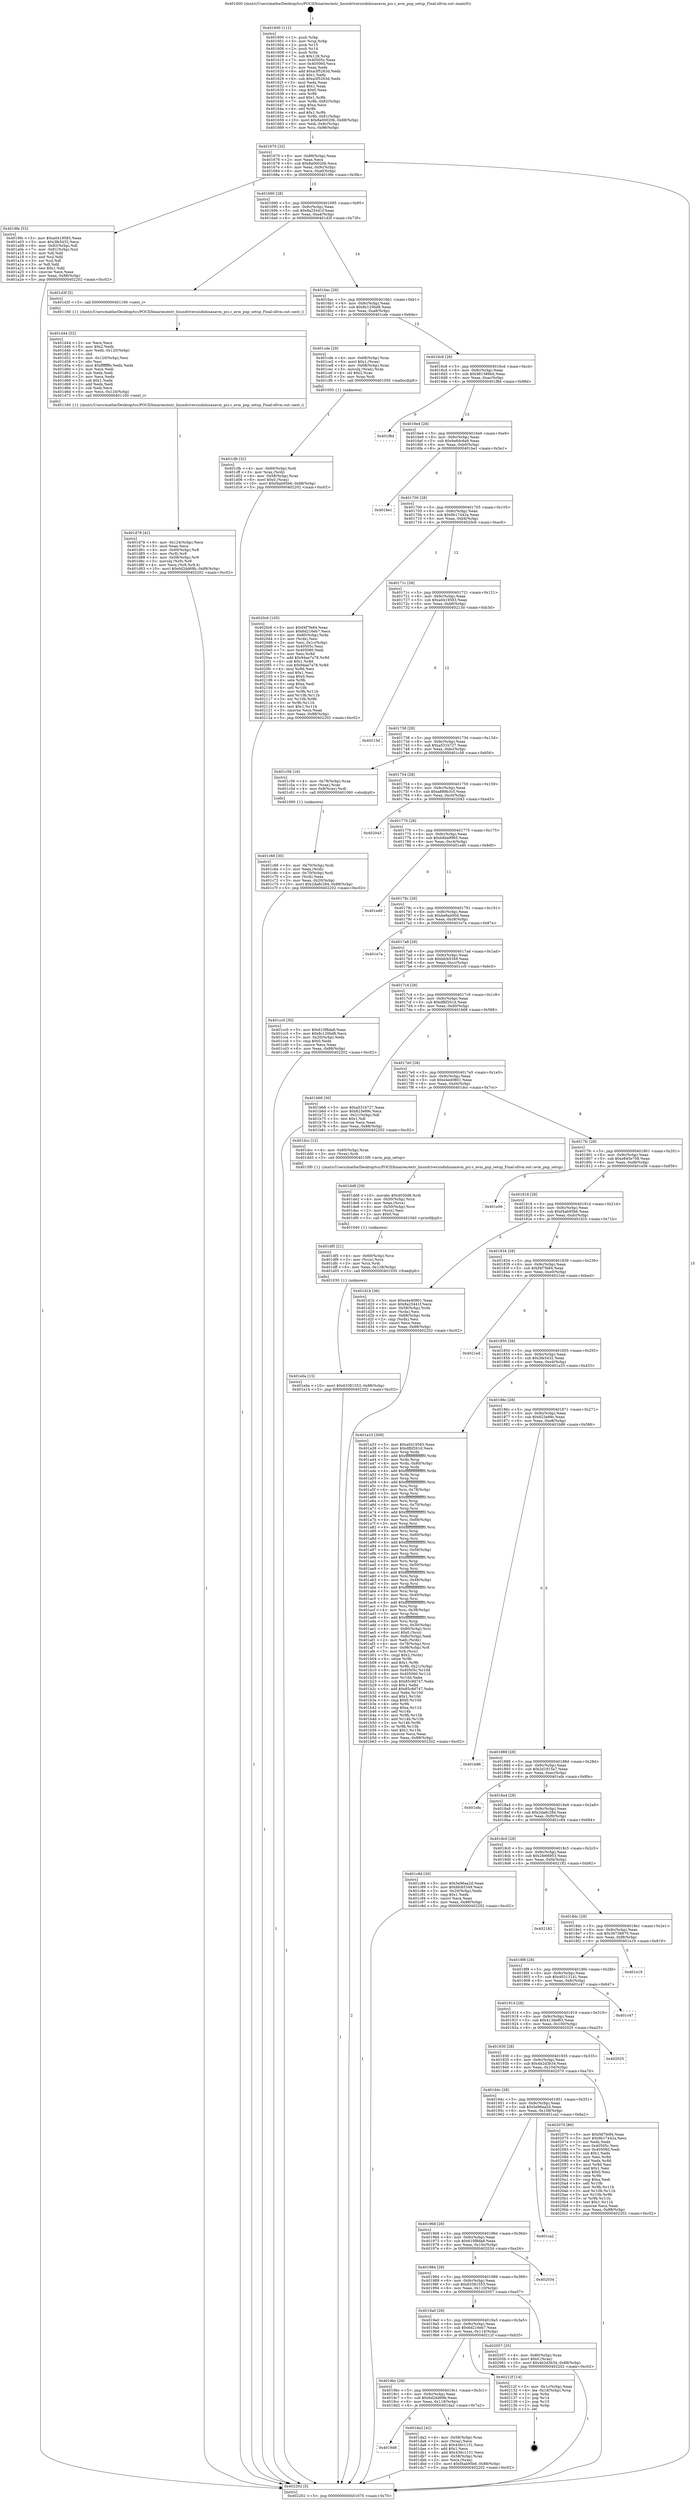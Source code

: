 digraph "0x401600" {
  label = "0x401600 (/mnt/c/Users/mathe/Desktop/tcc/POCII/binaries/extr_linuxdriversisdnhisaxavm_pci.c_avm_pnp_setup_Final-ollvm.out::main(0))"
  labelloc = "t"
  node[shape=record]

  Entry [label="",width=0.3,height=0.3,shape=circle,fillcolor=black,style=filled]
  "0x401670" [label="{
     0x401670 [32]\l
     | [instrs]\l
     &nbsp;&nbsp;0x401670 \<+6\>: mov -0x88(%rbp),%eax\l
     &nbsp;&nbsp;0x401676 \<+2\>: mov %eax,%ecx\l
     &nbsp;&nbsp;0x401678 \<+6\>: sub $0x8a00020b,%ecx\l
     &nbsp;&nbsp;0x40167e \<+6\>: mov %eax,-0x9c(%rbp)\l
     &nbsp;&nbsp;0x401684 \<+6\>: mov %ecx,-0xa0(%rbp)\l
     &nbsp;&nbsp;0x40168a \<+6\>: je 00000000004019fe \<main+0x3fe\>\l
  }"]
  "0x4019fe" [label="{
     0x4019fe [53]\l
     | [instrs]\l
     &nbsp;&nbsp;0x4019fe \<+5\>: mov $0xa0419583,%eax\l
     &nbsp;&nbsp;0x401a03 \<+5\>: mov $0x3fe5432,%ecx\l
     &nbsp;&nbsp;0x401a08 \<+6\>: mov -0x82(%rbp),%dl\l
     &nbsp;&nbsp;0x401a0e \<+7\>: mov -0x81(%rbp),%sil\l
     &nbsp;&nbsp;0x401a15 \<+3\>: mov %dl,%dil\l
     &nbsp;&nbsp;0x401a18 \<+3\>: and %sil,%dil\l
     &nbsp;&nbsp;0x401a1b \<+3\>: xor %sil,%dl\l
     &nbsp;&nbsp;0x401a1e \<+3\>: or %dl,%dil\l
     &nbsp;&nbsp;0x401a21 \<+4\>: test $0x1,%dil\l
     &nbsp;&nbsp;0x401a25 \<+3\>: cmovne %ecx,%eax\l
     &nbsp;&nbsp;0x401a28 \<+6\>: mov %eax,-0x88(%rbp)\l
     &nbsp;&nbsp;0x401a2e \<+5\>: jmp 0000000000402202 \<main+0xc02\>\l
  }"]
  "0x401690" [label="{
     0x401690 [28]\l
     | [instrs]\l
     &nbsp;&nbsp;0x401690 \<+5\>: jmp 0000000000401695 \<main+0x95\>\l
     &nbsp;&nbsp;0x401695 \<+6\>: mov -0x9c(%rbp),%eax\l
     &nbsp;&nbsp;0x40169b \<+5\>: sub $0x8a25441f,%eax\l
     &nbsp;&nbsp;0x4016a0 \<+6\>: mov %eax,-0xa4(%rbp)\l
     &nbsp;&nbsp;0x4016a6 \<+6\>: je 0000000000401d3f \<main+0x73f\>\l
  }"]
  "0x402202" [label="{
     0x402202 [5]\l
     | [instrs]\l
     &nbsp;&nbsp;0x402202 \<+5\>: jmp 0000000000401670 \<main+0x70\>\l
  }"]
  "0x401600" [label="{
     0x401600 [112]\l
     | [instrs]\l
     &nbsp;&nbsp;0x401600 \<+1\>: push %rbp\l
     &nbsp;&nbsp;0x401601 \<+3\>: mov %rsp,%rbp\l
     &nbsp;&nbsp;0x401604 \<+2\>: push %r15\l
     &nbsp;&nbsp;0x401606 \<+2\>: push %r14\l
     &nbsp;&nbsp;0x401608 \<+1\>: push %rbx\l
     &nbsp;&nbsp;0x401609 \<+7\>: sub $0x128,%rsp\l
     &nbsp;&nbsp;0x401610 \<+7\>: mov 0x40505c,%eax\l
     &nbsp;&nbsp;0x401617 \<+7\>: mov 0x405060,%ecx\l
     &nbsp;&nbsp;0x40161e \<+2\>: mov %eax,%edx\l
     &nbsp;&nbsp;0x401620 \<+6\>: add $0xa3f5263d,%edx\l
     &nbsp;&nbsp;0x401626 \<+3\>: sub $0x1,%edx\l
     &nbsp;&nbsp;0x401629 \<+6\>: sub $0xa3f5263d,%edx\l
     &nbsp;&nbsp;0x40162f \<+3\>: imul %edx,%eax\l
     &nbsp;&nbsp;0x401632 \<+3\>: and $0x1,%eax\l
     &nbsp;&nbsp;0x401635 \<+3\>: cmp $0x0,%eax\l
     &nbsp;&nbsp;0x401638 \<+4\>: sete %r8b\l
     &nbsp;&nbsp;0x40163c \<+4\>: and $0x1,%r8b\l
     &nbsp;&nbsp;0x401640 \<+7\>: mov %r8b,-0x82(%rbp)\l
     &nbsp;&nbsp;0x401647 \<+3\>: cmp $0xa,%ecx\l
     &nbsp;&nbsp;0x40164a \<+4\>: setl %r8b\l
     &nbsp;&nbsp;0x40164e \<+4\>: and $0x1,%r8b\l
     &nbsp;&nbsp;0x401652 \<+7\>: mov %r8b,-0x81(%rbp)\l
     &nbsp;&nbsp;0x401659 \<+10\>: movl $0x8a00020b,-0x88(%rbp)\l
     &nbsp;&nbsp;0x401663 \<+6\>: mov %edi,-0x8c(%rbp)\l
     &nbsp;&nbsp;0x401669 \<+7\>: mov %rsi,-0x98(%rbp)\l
  }"]
  Exit [label="",width=0.3,height=0.3,shape=circle,fillcolor=black,style=filled,peripheries=2]
  "0x401d3f" [label="{
     0x401d3f [5]\l
     | [instrs]\l
     &nbsp;&nbsp;0x401d3f \<+5\>: call 0000000000401160 \<next_i\>\l
     | [calls]\l
     &nbsp;&nbsp;0x401160 \{1\} (/mnt/c/Users/mathe/Desktop/tcc/POCII/binaries/extr_linuxdriversisdnhisaxavm_pci.c_avm_pnp_setup_Final-ollvm.out::next_i)\l
  }"]
  "0x4016ac" [label="{
     0x4016ac [28]\l
     | [instrs]\l
     &nbsp;&nbsp;0x4016ac \<+5\>: jmp 00000000004016b1 \<main+0xb1\>\l
     &nbsp;&nbsp;0x4016b1 \<+6\>: mov -0x9c(%rbp),%eax\l
     &nbsp;&nbsp;0x4016b7 \<+5\>: sub $0x8c120bd8,%eax\l
     &nbsp;&nbsp;0x4016bc \<+6\>: mov %eax,-0xa8(%rbp)\l
     &nbsp;&nbsp;0x4016c2 \<+6\>: je 0000000000401cde \<main+0x6de\>\l
  }"]
  "0x401e0a" [label="{
     0x401e0a [15]\l
     | [instrs]\l
     &nbsp;&nbsp;0x401e0a \<+10\>: movl $0x63381553,-0x88(%rbp)\l
     &nbsp;&nbsp;0x401e14 \<+5\>: jmp 0000000000402202 \<main+0xc02\>\l
  }"]
  "0x401cde" [label="{
     0x401cde [29]\l
     | [instrs]\l
     &nbsp;&nbsp;0x401cde \<+4\>: mov -0x68(%rbp),%rax\l
     &nbsp;&nbsp;0x401ce2 \<+6\>: movl $0x1,(%rax)\l
     &nbsp;&nbsp;0x401ce8 \<+4\>: mov -0x68(%rbp),%rax\l
     &nbsp;&nbsp;0x401cec \<+3\>: movslq (%rax),%rax\l
     &nbsp;&nbsp;0x401cef \<+4\>: shl $0x2,%rax\l
     &nbsp;&nbsp;0x401cf3 \<+3\>: mov %rax,%rdi\l
     &nbsp;&nbsp;0x401cf6 \<+5\>: call 0000000000401050 \<malloc@plt\>\l
     | [calls]\l
     &nbsp;&nbsp;0x401050 \{1\} (unknown)\l
  }"]
  "0x4016c8" [label="{
     0x4016c8 [28]\l
     | [instrs]\l
     &nbsp;&nbsp;0x4016c8 \<+5\>: jmp 00000000004016cd \<main+0xcd\>\l
     &nbsp;&nbsp;0x4016cd \<+6\>: mov -0x9c(%rbp),%eax\l
     &nbsp;&nbsp;0x4016d3 \<+5\>: sub $0x981586bd,%eax\l
     &nbsp;&nbsp;0x4016d8 \<+6\>: mov %eax,-0xac(%rbp)\l
     &nbsp;&nbsp;0x4016de \<+6\>: je 0000000000401f8d \<main+0x98d\>\l
  }"]
  "0x401df5" [label="{
     0x401df5 [21]\l
     | [instrs]\l
     &nbsp;&nbsp;0x401df5 \<+4\>: mov -0x60(%rbp),%rcx\l
     &nbsp;&nbsp;0x401df9 \<+3\>: mov (%rcx),%rcx\l
     &nbsp;&nbsp;0x401dfc \<+3\>: mov %rcx,%rdi\l
     &nbsp;&nbsp;0x401dff \<+6\>: mov %eax,-0x128(%rbp)\l
     &nbsp;&nbsp;0x401e05 \<+5\>: call 0000000000401030 \<free@plt\>\l
     | [calls]\l
     &nbsp;&nbsp;0x401030 \{1\} (unknown)\l
  }"]
  "0x401f8d" [label="{
     0x401f8d\l
  }", style=dashed]
  "0x4016e4" [label="{
     0x4016e4 [28]\l
     | [instrs]\l
     &nbsp;&nbsp;0x4016e4 \<+5\>: jmp 00000000004016e9 \<main+0xe9\>\l
     &nbsp;&nbsp;0x4016e9 \<+6\>: mov -0x9c(%rbp),%eax\l
     &nbsp;&nbsp;0x4016ef \<+5\>: sub $0x9a6dc6a9,%eax\l
     &nbsp;&nbsp;0x4016f4 \<+6\>: mov %eax,-0xb0(%rbp)\l
     &nbsp;&nbsp;0x4016fa \<+6\>: je 0000000000401be1 \<main+0x5e1\>\l
  }"]
  "0x401dd8" [label="{
     0x401dd8 [29]\l
     | [instrs]\l
     &nbsp;&nbsp;0x401dd8 \<+10\>: movabs $0x4030d6,%rdi\l
     &nbsp;&nbsp;0x401de2 \<+4\>: mov -0x50(%rbp),%rcx\l
     &nbsp;&nbsp;0x401de6 \<+2\>: mov %eax,(%rcx)\l
     &nbsp;&nbsp;0x401de8 \<+4\>: mov -0x50(%rbp),%rcx\l
     &nbsp;&nbsp;0x401dec \<+2\>: mov (%rcx),%esi\l
     &nbsp;&nbsp;0x401dee \<+2\>: mov $0x0,%al\l
     &nbsp;&nbsp;0x401df0 \<+5\>: call 0000000000401040 \<printf@plt\>\l
     | [calls]\l
     &nbsp;&nbsp;0x401040 \{1\} (unknown)\l
  }"]
  "0x401be1" [label="{
     0x401be1\l
  }", style=dashed]
  "0x401700" [label="{
     0x401700 [28]\l
     | [instrs]\l
     &nbsp;&nbsp;0x401700 \<+5\>: jmp 0000000000401705 \<main+0x105\>\l
     &nbsp;&nbsp;0x401705 \<+6\>: mov -0x9c(%rbp),%eax\l
     &nbsp;&nbsp;0x40170b \<+5\>: sub $0x9b17442a,%eax\l
     &nbsp;&nbsp;0x401710 \<+6\>: mov %eax,-0xb4(%rbp)\l
     &nbsp;&nbsp;0x401716 \<+6\>: je 00000000004020c6 \<main+0xac6\>\l
  }"]
  "0x4019d8" [label="{
     0x4019d8\l
  }", style=dashed]
  "0x4020c6" [label="{
     0x4020c6 [105]\l
     | [instrs]\l
     &nbsp;&nbsp;0x4020c6 \<+5\>: mov $0xf4f7fe84,%eax\l
     &nbsp;&nbsp;0x4020cb \<+5\>: mov $0x6d216eb7,%ecx\l
     &nbsp;&nbsp;0x4020d0 \<+4\>: mov -0x80(%rbp),%rdx\l
     &nbsp;&nbsp;0x4020d4 \<+2\>: mov (%rdx),%esi\l
     &nbsp;&nbsp;0x4020d6 \<+3\>: mov %esi,-0x1c(%rbp)\l
     &nbsp;&nbsp;0x4020d9 \<+7\>: mov 0x40505c,%esi\l
     &nbsp;&nbsp;0x4020e0 \<+7\>: mov 0x405060,%edi\l
     &nbsp;&nbsp;0x4020e7 \<+3\>: mov %esi,%r8d\l
     &nbsp;&nbsp;0x4020ea \<+7\>: add $0x94ae7a78,%r8d\l
     &nbsp;&nbsp;0x4020f1 \<+4\>: sub $0x1,%r8d\l
     &nbsp;&nbsp;0x4020f5 \<+7\>: sub $0x94ae7a78,%r8d\l
     &nbsp;&nbsp;0x4020fc \<+4\>: imul %r8d,%esi\l
     &nbsp;&nbsp;0x402100 \<+3\>: and $0x1,%esi\l
     &nbsp;&nbsp;0x402103 \<+3\>: cmp $0x0,%esi\l
     &nbsp;&nbsp;0x402106 \<+4\>: sete %r9b\l
     &nbsp;&nbsp;0x40210a \<+3\>: cmp $0xa,%edi\l
     &nbsp;&nbsp;0x40210d \<+4\>: setl %r10b\l
     &nbsp;&nbsp;0x402111 \<+3\>: mov %r9b,%r11b\l
     &nbsp;&nbsp;0x402114 \<+3\>: and %r10b,%r11b\l
     &nbsp;&nbsp;0x402117 \<+3\>: xor %r10b,%r9b\l
     &nbsp;&nbsp;0x40211a \<+3\>: or %r9b,%r11b\l
     &nbsp;&nbsp;0x40211d \<+4\>: test $0x1,%r11b\l
     &nbsp;&nbsp;0x402121 \<+3\>: cmovne %ecx,%eax\l
     &nbsp;&nbsp;0x402124 \<+6\>: mov %eax,-0x88(%rbp)\l
     &nbsp;&nbsp;0x40212a \<+5\>: jmp 0000000000402202 \<main+0xc02\>\l
  }"]
  "0x40171c" [label="{
     0x40171c [28]\l
     | [instrs]\l
     &nbsp;&nbsp;0x40171c \<+5\>: jmp 0000000000401721 \<main+0x121\>\l
     &nbsp;&nbsp;0x401721 \<+6\>: mov -0x9c(%rbp),%eax\l
     &nbsp;&nbsp;0x401727 \<+5\>: sub $0xa0419583,%eax\l
     &nbsp;&nbsp;0x40172c \<+6\>: mov %eax,-0xb8(%rbp)\l
     &nbsp;&nbsp;0x401732 \<+6\>: je 000000000040213d \<main+0xb3d\>\l
  }"]
  "0x401da2" [label="{
     0x401da2 [42]\l
     | [instrs]\l
     &nbsp;&nbsp;0x401da2 \<+4\>: mov -0x58(%rbp),%rax\l
     &nbsp;&nbsp;0x401da6 \<+2\>: mov (%rax),%ecx\l
     &nbsp;&nbsp;0x401da8 \<+6\>: sub $0x436c1131,%ecx\l
     &nbsp;&nbsp;0x401dae \<+3\>: add $0x1,%ecx\l
     &nbsp;&nbsp;0x401db1 \<+6\>: add $0x436c1131,%ecx\l
     &nbsp;&nbsp;0x401db7 \<+4\>: mov -0x58(%rbp),%rax\l
     &nbsp;&nbsp;0x401dbb \<+2\>: mov %ecx,(%rax)\l
     &nbsp;&nbsp;0x401dbd \<+10\>: movl $0xf4ab95b6,-0x88(%rbp)\l
     &nbsp;&nbsp;0x401dc7 \<+5\>: jmp 0000000000402202 \<main+0xc02\>\l
  }"]
  "0x40213d" [label="{
     0x40213d\l
  }", style=dashed]
  "0x401738" [label="{
     0x401738 [28]\l
     | [instrs]\l
     &nbsp;&nbsp;0x401738 \<+5\>: jmp 000000000040173d \<main+0x13d\>\l
     &nbsp;&nbsp;0x40173d \<+6\>: mov -0x9c(%rbp),%eax\l
     &nbsp;&nbsp;0x401743 \<+5\>: sub $0xa531b727,%eax\l
     &nbsp;&nbsp;0x401748 \<+6\>: mov %eax,-0xbc(%rbp)\l
     &nbsp;&nbsp;0x40174e \<+6\>: je 0000000000401c56 \<main+0x656\>\l
  }"]
  "0x4019bc" [label="{
     0x4019bc [28]\l
     | [instrs]\l
     &nbsp;&nbsp;0x4019bc \<+5\>: jmp 00000000004019c1 \<main+0x3c1\>\l
     &nbsp;&nbsp;0x4019c1 \<+6\>: mov -0x9c(%rbp),%eax\l
     &nbsp;&nbsp;0x4019c7 \<+5\>: sub $0x6d2dd69b,%eax\l
     &nbsp;&nbsp;0x4019cc \<+6\>: mov %eax,-0x118(%rbp)\l
     &nbsp;&nbsp;0x4019d2 \<+6\>: je 0000000000401da2 \<main+0x7a2\>\l
  }"]
  "0x401c56" [label="{
     0x401c56 [16]\l
     | [instrs]\l
     &nbsp;&nbsp;0x401c56 \<+4\>: mov -0x78(%rbp),%rax\l
     &nbsp;&nbsp;0x401c5a \<+3\>: mov (%rax),%rax\l
     &nbsp;&nbsp;0x401c5d \<+4\>: mov 0x8(%rax),%rdi\l
     &nbsp;&nbsp;0x401c61 \<+5\>: call 0000000000401060 \<atoi@plt\>\l
     | [calls]\l
     &nbsp;&nbsp;0x401060 \{1\} (unknown)\l
  }"]
  "0x401754" [label="{
     0x401754 [28]\l
     | [instrs]\l
     &nbsp;&nbsp;0x401754 \<+5\>: jmp 0000000000401759 \<main+0x159\>\l
     &nbsp;&nbsp;0x401759 \<+6\>: mov -0x9c(%rbp),%eax\l
     &nbsp;&nbsp;0x40175f \<+5\>: sub $0xa889b3c5,%eax\l
     &nbsp;&nbsp;0x401764 \<+6\>: mov %eax,-0xc0(%rbp)\l
     &nbsp;&nbsp;0x40176a \<+6\>: je 0000000000402043 \<main+0xa43\>\l
  }"]
  "0x40212f" [label="{
     0x40212f [14]\l
     | [instrs]\l
     &nbsp;&nbsp;0x40212f \<+3\>: mov -0x1c(%rbp),%eax\l
     &nbsp;&nbsp;0x402132 \<+4\>: lea -0x18(%rbp),%rsp\l
     &nbsp;&nbsp;0x402136 \<+1\>: pop %rbx\l
     &nbsp;&nbsp;0x402137 \<+2\>: pop %r14\l
     &nbsp;&nbsp;0x402139 \<+2\>: pop %r15\l
     &nbsp;&nbsp;0x40213b \<+1\>: pop %rbp\l
     &nbsp;&nbsp;0x40213c \<+1\>: ret\l
  }"]
  "0x402043" [label="{
     0x402043\l
  }", style=dashed]
  "0x401770" [label="{
     0x401770 [28]\l
     | [instrs]\l
     &nbsp;&nbsp;0x401770 \<+5\>: jmp 0000000000401775 \<main+0x175\>\l
     &nbsp;&nbsp;0x401775 \<+6\>: mov -0x9c(%rbp),%eax\l
     &nbsp;&nbsp;0x40177b \<+5\>: sub $0xb9da9965,%eax\l
     &nbsp;&nbsp;0x401780 \<+6\>: mov %eax,-0xc4(%rbp)\l
     &nbsp;&nbsp;0x401786 \<+6\>: je 0000000000401ed0 \<main+0x8d0\>\l
  }"]
  "0x4019a0" [label="{
     0x4019a0 [28]\l
     | [instrs]\l
     &nbsp;&nbsp;0x4019a0 \<+5\>: jmp 00000000004019a5 \<main+0x3a5\>\l
     &nbsp;&nbsp;0x4019a5 \<+6\>: mov -0x9c(%rbp),%eax\l
     &nbsp;&nbsp;0x4019ab \<+5\>: sub $0x6d216eb7,%eax\l
     &nbsp;&nbsp;0x4019b0 \<+6\>: mov %eax,-0x114(%rbp)\l
     &nbsp;&nbsp;0x4019b6 \<+6\>: je 000000000040212f \<main+0xb2f\>\l
  }"]
  "0x401ed0" [label="{
     0x401ed0\l
  }", style=dashed]
  "0x40178c" [label="{
     0x40178c [28]\l
     | [instrs]\l
     &nbsp;&nbsp;0x40178c \<+5\>: jmp 0000000000401791 \<main+0x191\>\l
     &nbsp;&nbsp;0x401791 \<+6\>: mov -0x9c(%rbp),%eax\l
     &nbsp;&nbsp;0x401797 \<+5\>: sub $0xbe8a400d,%eax\l
     &nbsp;&nbsp;0x40179c \<+6\>: mov %eax,-0xc8(%rbp)\l
     &nbsp;&nbsp;0x4017a2 \<+6\>: je 0000000000401e7a \<main+0x87a\>\l
  }"]
  "0x402057" [label="{
     0x402057 [25]\l
     | [instrs]\l
     &nbsp;&nbsp;0x402057 \<+4\>: mov -0x80(%rbp),%rax\l
     &nbsp;&nbsp;0x40205b \<+6\>: movl $0x0,(%rax)\l
     &nbsp;&nbsp;0x402061 \<+10\>: movl $0x4b2d3b34,-0x88(%rbp)\l
     &nbsp;&nbsp;0x40206b \<+5\>: jmp 0000000000402202 \<main+0xc02\>\l
  }"]
  "0x401e7a" [label="{
     0x401e7a\l
  }", style=dashed]
  "0x4017a8" [label="{
     0x4017a8 [28]\l
     | [instrs]\l
     &nbsp;&nbsp;0x4017a8 \<+5\>: jmp 00000000004017ad \<main+0x1ad\>\l
     &nbsp;&nbsp;0x4017ad \<+6\>: mov -0x9c(%rbp),%eax\l
     &nbsp;&nbsp;0x4017b3 \<+5\>: sub $0xbfcb5349,%eax\l
     &nbsp;&nbsp;0x4017b8 \<+6\>: mov %eax,-0xcc(%rbp)\l
     &nbsp;&nbsp;0x4017be \<+6\>: je 0000000000401cc0 \<main+0x6c0\>\l
  }"]
  "0x401984" [label="{
     0x401984 [28]\l
     | [instrs]\l
     &nbsp;&nbsp;0x401984 \<+5\>: jmp 0000000000401989 \<main+0x389\>\l
     &nbsp;&nbsp;0x401989 \<+6\>: mov -0x9c(%rbp),%eax\l
     &nbsp;&nbsp;0x40198f \<+5\>: sub $0x63381553,%eax\l
     &nbsp;&nbsp;0x401994 \<+6\>: mov %eax,-0x110(%rbp)\l
     &nbsp;&nbsp;0x40199a \<+6\>: je 0000000000402057 \<main+0xa57\>\l
  }"]
  "0x401cc0" [label="{
     0x401cc0 [30]\l
     | [instrs]\l
     &nbsp;&nbsp;0x401cc0 \<+5\>: mov $0x610f8da8,%eax\l
     &nbsp;&nbsp;0x401cc5 \<+5\>: mov $0x8c120bd8,%ecx\l
     &nbsp;&nbsp;0x401cca \<+3\>: mov -0x20(%rbp),%edx\l
     &nbsp;&nbsp;0x401ccd \<+3\>: cmp $0x0,%edx\l
     &nbsp;&nbsp;0x401cd0 \<+3\>: cmove %ecx,%eax\l
     &nbsp;&nbsp;0x401cd3 \<+6\>: mov %eax,-0x88(%rbp)\l
     &nbsp;&nbsp;0x401cd9 \<+5\>: jmp 0000000000402202 \<main+0xc02\>\l
  }"]
  "0x4017c4" [label="{
     0x4017c4 [28]\l
     | [instrs]\l
     &nbsp;&nbsp;0x4017c4 \<+5\>: jmp 00000000004017c9 \<main+0x1c9\>\l
     &nbsp;&nbsp;0x4017c9 \<+6\>: mov -0x9c(%rbp),%eax\l
     &nbsp;&nbsp;0x4017cf \<+5\>: sub $0xdfbf261d,%eax\l
     &nbsp;&nbsp;0x4017d4 \<+6\>: mov %eax,-0xd0(%rbp)\l
     &nbsp;&nbsp;0x4017da \<+6\>: je 0000000000401b68 \<main+0x568\>\l
  }"]
  "0x402034" [label="{
     0x402034\l
  }", style=dashed]
  "0x401b68" [label="{
     0x401b68 [30]\l
     | [instrs]\l
     &nbsp;&nbsp;0x401b68 \<+5\>: mov $0xa531b727,%eax\l
     &nbsp;&nbsp;0x401b6d \<+5\>: mov $0x623e89c,%ecx\l
     &nbsp;&nbsp;0x401b72 \<+3\>: mov -0x21(%rbp),%dl\l
     &nbsp;&nbsp;0x401b75 \<+3\>: test $0x1,%dl\l
     &nbsp;&nbsp;0x401b78 \<+3\>: cmovne %ecx,%eax\l
     &nbsp;&nbsp;0x401b7b \<+6\>: mov %eax,-0x88(%rbp)\l
     &nbsp;&nbsp;0x401b81 \<+5\>: jmp 0000000000402202 \<main+0xc02\>\l
  }"]
  "0x4017e0" [label="{
     0x4017e0 [28]\l
     | [instrs]\l
     &nbsp;&nbsp;0x4017e0 \<+5\>: jmp 00000000004017e5 \<main+0x1e5\>\l
     &nbsp;&nbsp;0x4017e5 \<+6\>: mov -0x9c(%rbp),%eax\l
     &nbsp;&nbsp;0x4017eb \<+5\>: sub $0xe4e40801,%eax\l
     &nbsp;&nbsp;0x4017f0 \<+6\>: mov %eax,-0xd4(%rbp)\l
     &nbsp;&nbsp;0x4017f6 \<+6\>: je 0000000000401dcc \<main+0x7cc\>\l
  }"]
  "0x401968" [label="{
     0x401968 [28]\l
     | [instrs]\l
     &nbsp;&nbsp;0x401968 \<+5\>: jmp 000000000040196d \<main+0x36d\>\l
     &nbsp;&nbsp;0x40196d \<+6\>: mov -0x9c(%rbp),%eax\l
     &nbsp;&nbsp;0x401973 \<+5\>: sub $0x610f8da8,%eax\l
     &nbsp;&nbsp;0x401978 \<+6\>: mov %eax,-0x10c(%rbp)\l
     &nbsp;&nbsp;0x40197e \<+6\>: je 0000000000402034 \<main+0xa34\>\l
  }"]
  "0x401dcc" [label="{
     0x401dcc [12]\l
     | [instrs]\l
     &nbsp;&nbsp;0x401dcc \<+4\>: mov -0x60(%rbp),%rax\l
     &nbsp;&nbsp;0x401dd0 \<+3\>: mov (%rax),%rdi\l
     &nbsp;&nbsp;0x401dd3 \<+5\>: call 00000000004015f0 \<avm_pnp_setup\>\l
     | [calls]\l
     &nbsp;&nbsp;0x4015f0 \{1\} (/mnt/c/Users/mathe/Desktop/tcc/POCII/binaries/extr_linuxdriversisdnhisaxavm_pci.c_avm_pnp_setup_Final-ollvm.out::avm_pnp_setup)\l
  }"]
  "0x4017fc" [label="{
     0x4017fc [28]\l
     | [instrs]\l
     &nbsp;&nbsp;0x4017fc \<+5\>: jmp 0000000000401801 \<main+0x201\>\l
     &nbsp;&nbsp;0x401801 \<+6\>: mov -0x9c(%rbp),%eax\l
     &nbsp;&nbsp;0x401807 \<+5\>: sub $0xe845e708,%eax\l
     &nbsp;&nbsp;0x40180c \<+6\>: mov %eax,-0xd8(%rbp)\l
     &nbsp;&nbsp;0x401812 \<+6\>: je 0000000000401e56 \<main+0x856\>\l
  }"]
  "0x401ca2" [label="{
     0x401ca2\l
  }", style=dashed]
  "0x401e56" [label="{
     0x401e56\l
  }", style=dashed]
  "0x401818" [label="{
     0x401818 [28]\l
     | [instrs]\l
     &nbsp;&nbsp;0x401818 \<+5\>: jmp 000000000040181d \<main+0x21d\>\l
     &nbsp;&nbsp;0x40181d \<+6\>: mov -0x9c(%rbp),%eax\l
     &nbsp;&nbsp;0x401823 \<+5\>: sub $0xf4ab95b6,%eax\l
     &nbsp;&nbsp;0x401828 \<+6\>: mov %eax,-0xdc(%rbp)\l
     &nbsp;&nbsp;0x40182e \<+6\>: je 0000000000401d1b \<main+0x71b\>\l
  }"]
  "0x40194c" [label="{
     0x40194c [28]\l
     | [instrs]\l
     &nbsp;&nbsp;0x40194c \<+5\>: jmp 0000000000401951 \<main+0x351\>\l
     &nbsp;&nbsp;0x401951 \<+6\>: mov -0x9c(%rbp),%eax\l
     &nbsp;&nbsp;0x401957 \<+5\>: sub $0x5e96aa2d,%eax\l
     &nbsp;&nbsp;0x40195c \<+6\>: mov %eax,-0x108(%rbp)\l
     &nbsp;&nbsp;0x401962 \<+6\>: je 0000000000401ca2 \<main+0x6a2\>\l
  }"]
  "0x401d1b" [label="{
     0x401d1b [36]\l
     | [instrs]\l
     &nbsp;&nbsp;0x401d1b \<+5\>: mov $0xe4e40801,%eax\l
     &nbsp;&nbsp;0x401d20 \<+5\>: mov $0x8a25441f,%ecx\l
     &nbsp;&nbsp;0x401d25 \<+4\>: mov -0x58(%rbp),%rdx\l
     &nbsp;&nbsp;0x401d29 \<+2\>: mov (%rdx),%esi\l
     &nbsp;&nbsp;0x401d2b \<+4\>: mov -0x68(%rbp),%rdx\l
     &nbsp;&nbsp;0x401d2f \<+2\>: cmp (%rdx),%esi\l
     &nbsp;&nbsp;0x401d31 \<+3\>: cmovl %ecx,%eax\l
     &nbsp;&nbsp;0x401d34 \<+6\>: mov %eax,-0x88(%rbp)\l
     &nbsp;&nbsp;0x401d3a \<+5\>: jmp 0000000000402202 \<main+0xc02\>\l
  }"]
  "0x401834" [label="{
     0x401834 [28]\l
     | [instrs]\l
     &nbsp;&nbsp;0x401834 \<+5\>: jmp 0000000000401839 \<main+0x239\>\l
     &nbsp;&nbsp;0x401839 \<+6\>: mov -0x9c(%rbp),%eax\l
     &nbsp;&nbsp;0x40183f \<+5\>: sub $0xf4f7fe84,%eax\l
     &nbsp;&nbsp;0x401844 \<+6\>: mov %eax,-0xe0(%rbp)\l
     &nbsp;&nbsp;0x40184a \<+6\>: je 00000000004021ed \<main+0xbed\>\l
  }"]
  "0x402070" [label="{
     0x402070 [86]\l
     | [instrs]\l
     &nbsp;&nbsp;0x402070 \<+5\>: mov $0xf4f7fe84,%eax\l
     &nbsp;&nbsp;0x402075 \<+5\>: mov $0x9b17442a,%ecx\l
     &nbsp;&nbsp;0x40207a \<+2\>: xor %edx,%edx\l
     &nbsp;&nbsp;0x40207c \<+7\>: mov 0x40505c,%esi\l
     &nbsp;&nbsp;0x402083 \<+7\>: mov 0x405060,%edi\l
     &nbsp;&nbsp;0x40208a \<+3\>: sub $0x1,%edx\l
     &nbsp;&nbsp;0x40208d \<+3\>: mov %esi,%r8d\l
     &nbsp;&nbsp;0x402090 \<+3\>: add %edx,%r8d\l
     &nbsp;&nbsp;0x402093 \<+4\>: imul %r8d,%esi\l
     &nbsp;&nbsp;0x402097 \<+3\>: and $0x1,%esi\l
     &nbsp;&nbsp;0x40209a \<+3\>: cmp $0x0,%esi\l
     &nbsp;&nbsp;0x40209d \<+4\>: sete %r9b\l
     &nbsp;&nbsp;0x4020a1 \<+3\>: cmp $0xa,%edi\l
     &nbsp;&nbsp;0x4020a4 \<+4\>: setl %r10b\l
     &nbsp;&nbsp;0x4020a8 \<+3\>: mov %r9b,%r11b\l
     &nbsp;&nbsp;0x4020ab \<+3\>: and %r10b,%r11b\l
     &nbsp;&nbsp;0x4020ae \<+3\>: xor %r10b,%r9b\l
     &nbsp;&nbsp;0x4020b1 \<+3\>: or %r9b,%r11b\l
     &nbsp;&nbsp;0x4020b4 \<+4\>: test $0x1,%r11b\l
     &nbsp;&nbsp;0x4020b8 \<+3\>: cmovne %ecx,%eax\l
     &nbsp;&nbsp;0x4020bb \<+6\>: mov %eax,-0x88(%rbp)\l
     &nbsp;&nbsp;0x4020c1 \<+5\>: jmp 0000000000402202 \<main+0xc02\>\l
  }"]
  "0x4021ed" [label="{
     0x4021ed\l
  }", style=dashed]
  "0x401850" [label="{
     0x401850 [28]\l
     | [instrs]\l
     &nbsp;&nbsp;0x401850 \<+5\>: jmp 0000000000401855 \<main+0x255\>\l
     &nbsp;&nbsp;0x401855 \<+6\>: mov -0x9c(%rbp),%eax\l
     &nbsp;&nbsp;0x40185b \<+5\>: sub $0x3fe5432,%eax\l
     &nbsp;&nbsp;0x401860 \<+6\>: mov %eax,-0xe4(%rbp)\l
     &nbsp;&nbsp;0x401866 \<+6\>: je 0000000000401a33 \<main+0x433\>\l
  }"]
  "0x401930" [label="{
     0x401930 [28]\l
     | [instrs]\l
     &nbsp;&nbsp;0x401930 \<+5\>: jmp 0000000000401935 \<main+0x335\>\l
     &nbsp;&nbsp;0x401935 \<+6\>: mov -0x9c(%rbp),%eax\l
     &nbsp;&nbsp;0x40193b \<+5\>: sub $0x4b2d3b34,%eax\l
     &nbsp;&nbsp;0x401940 \<+6\>: mov %eax,-0x104(%rbp)\l
     &nbsp;&nbsp;0x401946 \<+6\>: je 0000000000402070 \<main+0xa70\>\l
  }"]
  "0x401a33" [label="{
     0x401a33 [309]\l
     | [instrs]\l
     &nbsp;&nbsp;0x401a33 \<+5\>: mov $0xa0419583,%eax\l
     &nbsp;&nbsp;0x401a38 \<+5\>: mov $0xdfbf261d,%ecx\l
     &nbsp;&nbsp;0x401a3d \<+3\>: mov %rsp,%rdx\l
     &nbsp;&nbsp;0x401a40 \<+4\>: add $0xfffffffffffffff0,%rdx\l
     &nbsp;&nbsp;0x401a44 \<+3\>: mov %rdx,%rsp\l
     &nbsp;&nbsp;0x401a47 \<+4\>: mov %rdx,-0x80(%rbp)\l
     &nbsp;&nbsp;0x401a4b \<+3\>: mov %rsp,%rdx\l
     &nbsp;&nbsp;0x401a4e \<+4\>: add $0xfffffffffffffff0,%rdx\l
     &nbsp;&nbsp;0x401a52 \<+3\>: mov %rdx,%rsp\l
     &nbsp;&nbsp;0x401a55 \<+3\>: mov %rsp,%rsi\l
     &nbsp;&nbsp;0x401a58 \<+4\>: add $0xfffffffffffffff0,%rsi\l
     &nbsp;&nbsp;0x401a5c \<+3\>: mov %rsi,%rsp\l
     &nbsp;&nbsp;0x401a5f \<+4\>: mov %rsi,-0x78(%rbp)\l
     &nbsp;&nbsp;0x401a63 \<+3\>: mov %rsp,%rsi\l
     &nbsp;&nbsp;0x401a66 \<+4\>: add $0xfffffffffffffff0,%rsi\l
     &nbsp;&nbsp;0x401a6a \<+3\>: mov %rsi,%rsp\l
     &nbsp;&nbsp;0x401a6d \<+4\>: mov %rsi,-0x70(%rbp)\l
     &nbsp;&nbsp;0x401a71 \<+3\>: mov %rsp,%rsi\l
     &nbsp;&nbsp;0x401a74 \<+4\>: add $0xfffffffffffffff0,%rsi\l
     &nbsp;&nbsp;0x401a78 \<+3\>: mov %rsi,%rsp\l
     &nbsp;&nbsp;0x401a7b \<+4\>: mov %rsi,-0x68(%rbp)\l
     &nbsp;&nbsp;0x401a7f \<+3\>: mov %rsp,%rsi\l
     &nbsp;&nbsp;0x401a82 \<+4\>: add $0xfffffffffffffff0,%rsi\l
     &nbsp;&nbsp;0x401a86 \<+3\>: mov %rsi,%rsp\l
     &nbsp;&nbsp;0x401a89 \<+4\>: mov %rsi,-0x60(%rbp)\l
     &nbsp;&nbsp;0x401a8d \<+3\>: mov %rsp,%rsi\l
     &nbsp;&nbsp;0x401a90 \<+4\>: add $0xfffffffffffffff0,%rsi\l
     &nbsp;&nbsp;0x401a94 \<+3\>: mov %rsi,%rsp\l
     &nbsp;&nbsp;0x401a97 \<+4\>: mov %rsi,-0x58(%rbp)\l
     &nbsp;&nbsp;0x401a9b \<+3\>: mov %rsp,%rsi\l
     &nbsp;&nbsp;0x401a9e \<+4\>: add $0xfffffffffffffff0,%rsi\l
     &nbsp;&nbsp;0x401aa2 \<+3\>: mov %rsi,%rsp\l
     &nbsp;&nbsp;0x401aa5 \<+4\>: mov %rsi,-0x50(%rbp)\l
     &nbsp;&nbsp;0x401aa9 \<+3\>: mov %rsp,%rsi\l
     &nbsp;&nbsp;0x401aac \<+4\>: add $0xfffffffffffffff0,%rsi\l
     &nbsp;&nbsp;0x401ab0 \<+3\>: mov %rsi,%rsp\l
     &nbsp;&nbsp;0x401ab3 \<+4\>: mov %rsi,-0x48(%rbp)\l
     &nbsp;&nbsp;0x401ab7 \<+3\>: mov %rsp,%rsi\l
     &nbsp;&nbsp;0x401aba \<+4\>: add $0xfffffffffffffff0,%rsi\l
     &nbsp;&nbsp;0x401abe \<+3\>: mov %rsi,%rsp\l
     &nbsp;&nbsp;0x401ac1 \<+4\>: mov %rsi,-0x40(%rbp)\l
     &nbsp;&nbsp;0x401ac5 \<+3\>: mov %rsp,%rsi\l
     &nbsp;&nbsp;0x401ac8 \<+4\>: add $0xfffffffffffffff0,%rsi\l
     &nbsp;&nbsp;0x401acc \<+3\>: mov %rsi,%rsp\l
     &nbsp;&nbsp;0x401acf \<+4\>: mov %rsi,-0x38(%rbp)\l
     &nbsp;&nbsp;0x401ad3 \<+3\>: mov %rsp,%rsi\l
     &nbsp;&nbsp;0x401ad6 \<+4\>: add $0xfffffffffffffff0,%rsi\l
     &nbsp;&nbsp;0x401ada \<+3\>: mov %rsi,%rsp\l
     &nbsp;&nbsp;0x401add \<+4\>: mov %rsi,-0x30(%rbp)\l
     &nbsp;&nbsp;0x401ae1 \<+4\>: mov -0x80(%rbp),%rsi\l
     &nbsp;&nbsp;0x401ae5 \<+6\>: movl $0x0,(%rsi)\l
     &nbsp;&nbsp;0x401aeb \<+6\>: mov -0x8c(%rbp),%edi\l
     &nbsp;&nbsp;0x401af1 \<+2\>: mov %edi,(%rdx)\l
     &nbsp;&nbsp;0x401af3 \<+4\>: mov -0x78(%rbp),%rsi\l
     &nbsp;&nbsp;0x401af7 \<+7\>: mov -0x98(%rbp),%r8\l
     &nbsp;&nbsp;0x401afe \<+3\>: mov %r8,(%rsi)\l
     &nbsp;&nbsp;0x401b01 \<+3\>: cmpl $0x2,(%rdx)\l
     &nbsp;&nbsp;0x401b04 \<+4\>: setne %r9b\l
     &nbsp;&nbsp;0x401b08 \<+4\>: and $0x1,%r9b\l
     &nbsp;&nbsp;0x401b0c \<+4\>: mov %r9b,-0x21(%rbp)\l
     &nbsp;&nbsp;0x401b10 \<+8\>: mov 0x40505c,%r10d\l
     &nbsp;&nbsp;0x401b18 \<+8\>: mov 0x405060,%r11d\l
     &nbsp;&nbsp;0x401b20 \<+3\>: mov %r10d,%ebx\l
     &nbsp;&nbsp;0x401b23 \<+6\>: sub $0x85c8d747,%ebx\l
     &nbsp;&nbsp;0x401b29 \<+3\>: sub $0x1,%ebx\l
     &nbsp;&nbsp;0x401b2c \<+6\>: add $0x85c8d747,%ebx\l
     &nbsp;&nbsp;0x401b32 \<+4\>: imul %ebx,%r10d\l
     &nbsp;&nbsp;0x401b36 \<+4\>: and $0x1,%r10d\l
     &nbsp;&nbsp;0x401b3a \<+4\>: cmp $0x0,%r10d\l
     &nbsp;&nbsp;0x401b3e \<+4\>: sete %r9b\l
     &nbsp;&nbsp;0x401b42 \<+4\>: cmp $0xa,%r11d\l
     &nbsp;&nbsp;0x401b46 \<+4\>: setl %r14b\l
     &nbsp;&nbsp;0x401b4a \<+3\>: mov %r9b,%r15b\l
     &nbsp;&nbsp;0x401b4d \<+3\>: and %r14b,%r15b\l
     &nbsp;&nbsp;0x401b50 \<+3\>: xor %r14b,%r9b\l
     &nbsp;&nbsp;0x401b53 \<+3\>: or %r9b,%r15b\l
     &nbsp;&nbsp;0x401b56 \<+4\>: test $0x1,%r15b\l
     &nbsp;&nbsp;0x401b5a \<+3\>: cmovne %ecx,%eax\l
     &nbsp;&nbsp;0x401b5d \<+6\>: mov %eax,-0x88(%rbp)\l
     &nbsp;&nbsp;0x401b63 \<+5\>: jmp 0000000000402202 \<main+0xc02\>\l
  }"]
  "0x40186c" [label="{
     0x40186c [28]\l
     | [instrs]\l
     &nbsp;&nbsp;0x40186c \<+5\>: jmp 0000000000401871 \<main+0x271\>\l
     &nbsp;&nbsp;0x401871 \<+6\>: mov -0x9c(%rbp),%eax\l
     &nbsp;&nbsp;0x401877 \<+5\>: sub $0x623e89c,%eax\l
     &nbsp;&nbsp;0x40187c \<+6\>: mov %eax,-0xe8(%rbp)\l
     &nbsp;&nbsp;0x401882 \<+6\>: je 0000000000401b86 \<main+0x586\>\l
  }"]
  "0x402025" [label="{
     0x402025\l
  }", style=dashed]
  "0x401c66" [label="{
     0x401c66 [30]\l
     | [instrs]\l
     &nbsp;&nbsp;0x401c66 \<+4\>: mov -0x70(%rbp),%rdi\l
     &nbsp;&nbsp;0x401c6a \<+2\>: mov %eax,(%rdi)\l
     &nbsp;&nbsp;0x401c6c \<+4\>: mov -0x70(%rbp),%rdi\l
     &nbsp;&nbsp;0x401c70 \<+2\>: mov (%rdi),%eax\l
     &nbsp;&nbsp;0x401c72 \<+3\>: mov %eax,-0x20(%rbp)\l
     &nbsp;&nbsp;0x401c75 \<+10\>: movl $0x2da8c284,-0x88(%rbp)\l
     &nbsp;&nbsp;0x401c7f \<+5\>: jmp 0000000000402202 \<main+0xc02\>\l
  }"]
  "0x401914" [label="{
     0x401914 [28]\l
     | [instrs]\l
     &nbsp;&nbsp;0x401914 \<+5\>: jmp 0000000000401919 \<main+0x319\>\l
     &nbsp;&nbsp;0x401919 \<+6\>: mov -0x9c(%rbp),%eax\l
     &nbsp;&nbsp;0x40191f \<+5\>: sub $0x413def63,%eax\l
     &nbsp;&nbsp;0x401924 \<+6\>: mov %eax,-0x100(%rbp)\l
     &nbsp;&nbsp;0x40192a \<+6\>: je 0000000000402025 \<main+0xa25\>\l
  }"]
  "0x401b86" [label="{
     0x401b86\l
  }", style=dashed]
  "0x401888" [label="{
     0x401888 [28]\l
     | [instrs]\l
     &nbsp;&nbsp;0x401888 \<+5\>: jmp 000000000040188d \<main+0x28d\>\l
     &nbsp;&nbsp;0x40188d \<+6\>: mov -0x9c(%rbp),%eax\l
     &nbsp;&nbsp;0x401893 \<+5\>: sub $0x2d1815a7,%eax\l
     &nbsp;&nbsp;0x401898 \<+6\>: mov %eax,-0xec(%rbp)\l
     &nbsp;&nbsp;0x40189e \<+6\>: je 0000000000401efa \<main+0x8fa\>\l
  }"]
  "0x401c47" [label="{
     0x401c47\l
  }", style=dashed]
  "0x401efa" [label="{
     0x401efa\l
  }", style=dashed]
  "0x4018a4" [label="{
     0x4018a4 [28]\l
     | [instrs]\l
     &nbsp;&nbsp;0x4018a4 \<+5\>: jmp 00000000004018a9 \<main+0x2a9\>\l
     &nbsp;&nbsp;0x4018a9 \<+6\>: mov -0x9c(%rbp),%eax\l
     &nbsp;&nbsp;0x4018af \<+5\>: sub $0x2da8c284,%eax\l
     &nbsp;&nbsp;0x4018b4 \<+6\>: mov %eax,-0xf0(%rbp)\l
     &nbsp;&nbsp;0x4018ba \<+6\>: je 0000000000401c84 \<main+0x684\>\l
  }"]
  "0x4018f8" [label="{
     0x4018f8 [28]\l
     | [instrs]\l
     &nbsp;&nbsp;0x4018f8 \<+5\>: jmp 00000000004018fd \<main+0x2fd\>\l
     &nbsp;&nbsp;0x4018fd \<+6\>: mov -0x9c(%rbp),%eax\l
     &nbsp;&nbsp;0x401903 \<+5\>: sub $0x40313141,%eax\l
     &nbsp;&nbsp;0x401908 \<+6\>: mov %eax,-0xfc(%rbp)\l
     &nbsp;&nbsp;0x40190e \<+6\>: je 0000000000401c47 \<main+0x647\>\l
  }"]
  "0x401c84" [label="{
     0x401c84 [30]\l
     | [instrs]\l
     &nbsp;&nbsp;0x401c84 \<+5\>: mov $0x5e96aa2d,%eax\l
     &nbsp;&nbsp;0x401c89 \<+5\>: mov $0xbfcb5349,%ecx\l
     &nbsp;&nbsp;0x401c8e \<+3\>: mov -0x20(%rbp),%edx\l
     &nbsp;&nbsp;0x401c91 \<+3\>: cmp $0x1,%edx\l
     &nbsp;&nbsp;0x401c94 \<+3\>: cmovl %ecx,%eax\l
     &nbsp;&nbsp;0x401c97 \<+6\>: mov %eax,-0x88(%rbp)\l
     &nbsp;&nbsp;0x401c9d \<+5\>: jmp 0000000000402202 \<main+0xc02\>\l
  }"]
  "0x4018c0" [label="{
     0x4018c0 [28]\l
     | [instrs]\l
     &nbsp;&nbsp;0x4018c0 \<+5\>: jmp 00000000004018c5 \<main+0x2c5\>\l
     &nbsp;&nbsp;0x4018c5 \<+6\>: mov -0x9c(%rbp),%eax\l
     &nbsp;&nbsp;0x4018cb \<+5\>: sub $0x2fe66953,%eax\l
     &nbsp;&nbsp;0x4018d0 \<+6\>: mov %eax,-0xf4(%rbp)\l
     &nbsp;&nbsp;0x4018d6 \<+6\>: je 0000000000402182 \<main+0xb82\>\l
  }"]
  "0x401cfb" [label="{
     0x401cfb [32]\l
     | [instrs]\l
     &nbsp;&nbsp;0x401cfb \<+4\>: mov -0x60(%rbp),%rdi\l
     &nbsp;&nbsp;0x401cff \<+3\>: mov %rax,(%rdi)\l
     &nbsp;&nbsp;0x401d02 \<+4\>: mov -0x58(%rbp),%rax\l
     &nbsp;&nbsp;0x401d06 \<+6\>: movl $0x0,(%rax)\l
     &nbsp;&nbsp;0x401d0c \<+10\>: movl $0xf4ab95b6,-0x88(%rbp)\l
     &nbsp;&nbsp;0x401d16 \<+5\>: jmp 0000000000402202 \<main+0xc02\>\l
  }"]
  "0x401d44" [label="{
     0x401d44 [52]\l
     | [instrs]\l
     &nbsp;&nbsp;0x401d44 \<+2\>: xor %ecx,%ecx\l
     &nbsp;&nbsp;0x401d46 \<+5\>: mov $0x2,%edx\l
     &nbsp;&nbsp;0x401d4b \<+6\>: mov %edx,-0x120(%rbp)\l
     &nbsp;&nbsp;0x401d51 \<+1\>: cltd\l
     &nbsp;&nbsp;0x401d52 \<+6\>: mov -0x120(%rbp),%esi\l
     &nbsp;&nbsp;0x401d58 \<+2\>: idiv %esi\l
     &nbsp;&nbsp;0x401d5a \<+6\>: imul $0xfffffffe,%edx,%edx\l
     &nbsp;&nbsp;0x401d60 \<+2\>: mov %ecx,%edi\l
     &nbsp;&nbsp;0x401d62 \<+2\>: sub %edx,%edi\l
     &nbsp;&nbsp;0x401d64 \<+2\>: mov %ecx,%edx\l
     &nbsp;&nbsp;0x401d66 \<+3\>: sub $0x1,%edx\l
     &nbsp;&nbsp;0x401d69 \<+2\>: add %edx,%edi\l
     &nbsp;&nbsp;0x401d6b \<+2\>: sub %edi,%ecx\l
     &nbsp;&nbsp;0x401d6d \<+6\>: mov %ecx,-0x124(%rbp)\l
     &nbsp;&nbsp;0x401d73 \<+5\>: call 0000000000401160 \<next_i\>\l
     | [calls]\l
     &nbsp;&nbsp;0x401160 \{1\} (/mnt/c/Users/mathe/Desktop/tcc/POCII/binaries/extr_linuxdriversisdnhisaxavm_pci.c_avm_pnp_setup_Final-ollvm.out::next_i)\l
  }"]
  "0x401d78" [label="{
     0x401d78 [42]\l
     | [instrs]\l
     &nbsp;&nbsp;0x401d78 \<+6\>: mov -0x124(%rbp),%ecx\l
     &nbsp;&nbsp;0x401d7e \<+3\>: imul %eax,%ecx\l
     &nbsp;&nbsp;0x401d81 \<+4\>: mov -0x60(%rbp),%r8\l
     &nbsp;&nbsp;0x401d85 \<+3\>: mov (%r8),%r8\l
     &nbsp;&nbsp;0x401d88 \<+4\>: mov -0x58(%rbp),%r9\l
     &nbsp;&nbsp;0x401d8c \<+3\>: movslq (%r9),%r9\l
     &nbsp;&nbsp;0x401d8f \<+4\>: mov %ecx,(%r8,%r9,4)\l
     &nbsp;&nbsp;0x401d93 \<+10\>: movl $0x6d2dd69b,-0x88(%rbp)\l
     &nbsp;&nbsp;0x401d9d \<+5\>: jmp 0000000000402202 \<main+0xc02\>\l
  }"]
  "0x401e19" [label="{
     0x401e19\l
  }", style=dashed]
  "0x402182" [label="{
     0x402182\l
  }", style=dashed]
  "0x4018dc" [label="{
     0x4018dc [28]\l
     | [instrs]\l
     &nbsp;&nbsp;0x4018dc \<+5\>: jmp 00000000004018e1 \<main+0x2e1\>\l
     &nbsp;&nbsp;0x4018e1 \<+6\>: mov -0x9c(%rbp),%eax\l
     &nbsp;&nbsp;0x4018e7 \<+5\>: sub $0x36736670,%eax\l
     &nbsp;&nbsp;0x4018ec \<+6\>: mov %eax,-0xf8(%rbp)\l
     &nbsp;&nbsp;0x4018f2 \<+6\>: je 0000000000401e19 \<main+0x819\>\l
  }"]
  Entry -> "0x401600" [label=" 1"]
  "0x401670" -> "0x4019fe" [label=" 1"]
  "0x401670" -> "0x401690" [label=" 15"]
  "0x4019fe" -> "0x402202" [label=" 1"]
  "0x401600" -> "0x401670" [label=" 1"]
  "0x402202" -> "0x401670" [label=" 15"]
  "0x40212f" -> Exit [label=" 1"]
  "0x401690" -> "0x401d3f" [label=" 1"]
  "0x401690" -> "0x4016ac" [label=" 14"]
  "0x4020c6" -> "0x402202" [label=" 1"]
  "0x4016ac" -> "0x401cde" [label=" 1"]
  "0x4016ac" -> "0x4016c8" [label=" 13"]
  "0x402070" -> "0x402202" [label=" 1"]
  "0x4016c8" -> "0x401f8d" [label=" 0"]
  "0x4016c8" -> "0x4016e4" [label=" 13"]
  "0x402057" -> "0x402202" [label=" 1"]
  "0x4016e4" -> "0x401be1" [label=" 0"]
  "0x4016e4" -> "0x401700" [label=" 13"]
  "0x401e0a" -> "0x402202" [label=" 1"]
  "0x401700" -> "0x4020c6" [label=" 1"]
  "0x401700" -> "0x40171c" [label=" 12"]
  "0x401df5" -> "0x401e0a" [label=" 1"]
  "0x40171c" -> "0x40213d" [label=" 0"]
  "0x40171c" -> "0x401738" [label=" 12"]
  "0x401dd8" -> "0x401df5" [label=" 1"]
  "0x401738" -> "0x401c56" [label=" 1"]
  "0x401738" -> "0x401754" [label=" 11"]
  "0x401da2" -> "0x402202" [label=" 1"]
  "0x401754" -> "0x402043" [label=" 0"]
  "0x401754" -> "0x401770" [label=" 11"]
  "0x4019bc" -> "0x4019d8" [label=" 0"]
  "0x401770" -> "0x401ed0" [label=" 0"]
  "0x401770" -> "0x40178c" [label=" 11"]
  "0x401dcc" -> "0x401dd8" [label=" 1"]
  "0x40178c" -> "0x401e7a" [label=" 0"]
  "0x40178c" -> "0x4017a8" [label=" 11"]
  "0x4019a0" -> "0x4019bc" [label=" 1"]
  "0x4017a8" -> "0x401cc0" [label=" 1"]
  "0x4017a8" -> "0x4017c4" [label=" 10"]
  "0x4019bc" -> "0x401da2" [label=" 1"]
  "0x4017c4" -> "0x401b68" [label=" 1"]
  "0x4017c4" -> "0x4017e0" [label=" 9"]
  "0x401984" -> "0x4019a0" [label=" 2"]
  "0x4017e0" -> "0x401dcc" [label=" 1"]
  "0x4017e0" -> "0x4017fc" [label=" 8"]
  "0x4019a0" -> "0x40212f" [label=" 1"]
  "0x4017fc" -> "0x401e56" [label=" 0"]
  "0x4017fc" -> "0x401818" [label=" 8"]
  "0x401968" -> "0x401984" [label=" 3"]
  "0x401818" -> "0x401d1b" [label=" 2"]
  "0x401818" -> "0x401834" [label=" 6"]
  "0x401984" -> "0x402057" [label=" 1"]
  "0x401834" -> "0x4021ed" [label=" 0"]
  "0x401834" -> "0x401850" [label=" 6"]
  "0x40194c" -> "0x401968" [label=" 3"]
  "0x401850" -> "0x401a33" [label=" 1"]
  "0x401850" -> "0x40186c" [label=" 5"]
  "0x401968" -> "0x402034" [label=" 0"]
  "0x401a33" -> "0x402202" [label=" 1"]
  "0x401b68" -> "0x402202" [label=" 1"]
  "0x401c56" -> "0x401c66" [label=" 1"]
  "0x401c66" -> "0x402202" [label=" 1"]
  "0x401930" -> "0x40194c" [label=" 3"]
  "0x40186c" -> "0x401b86" [label=" 0"]
  "0x40186c" -> "0x401888" [label=" 5"]
  "0x40194c" -> "0x401ca2" [label=" 0"]
  "0x401888" -> "0x401efa" [label=" 0"]
  "0x401888" -> "0x4018a4" [label=" 5"]
  "0x401914" -> "0x401930" [label=" 4"]
  "0x4018a4" -> "0x401c84" [label=" 1"]
  "0x4018a4" -> "0x4018c0" [label=" 4"]
  "0x401c84" -> "0x402202" [label=" 1"]
  "0x401cc0" -> "0x402202" [label=" 1"]
  "0x401cde" -> "0x401cfb" [label=" 1"]
  "0x401cfb" -> "0x402202" [label=" 1"]
  "0x401d1b" -> "0x402202" [label=" 2"]
  "0x401d3f" -> "0x401d44" [label=" 1"]
  "0x401d44" -> "0x401d78" [label=" 1"]
  "0x401d78" -> "0x402202" [label=" 1"]
  "0x401930" -> "0x402070" [label=" 1"]
  "0x4018c0" -> "0x402182" [label=" 0"]
  "0x4018c0" -> "0x4018dc" [label=" 4"]
  "0x4018f8" -> "0x401914" [label=" 4"]
  "0x4018dc" -> "0x401e19" [label=" 0"]
  "0x4018dc" -> "0x4018f8" [label=" 4"]
  "0x401914" -> "0x402025" [label=" 0"]
  "0x4018f8" -> "0x401c47" [label=" 0"]
}
